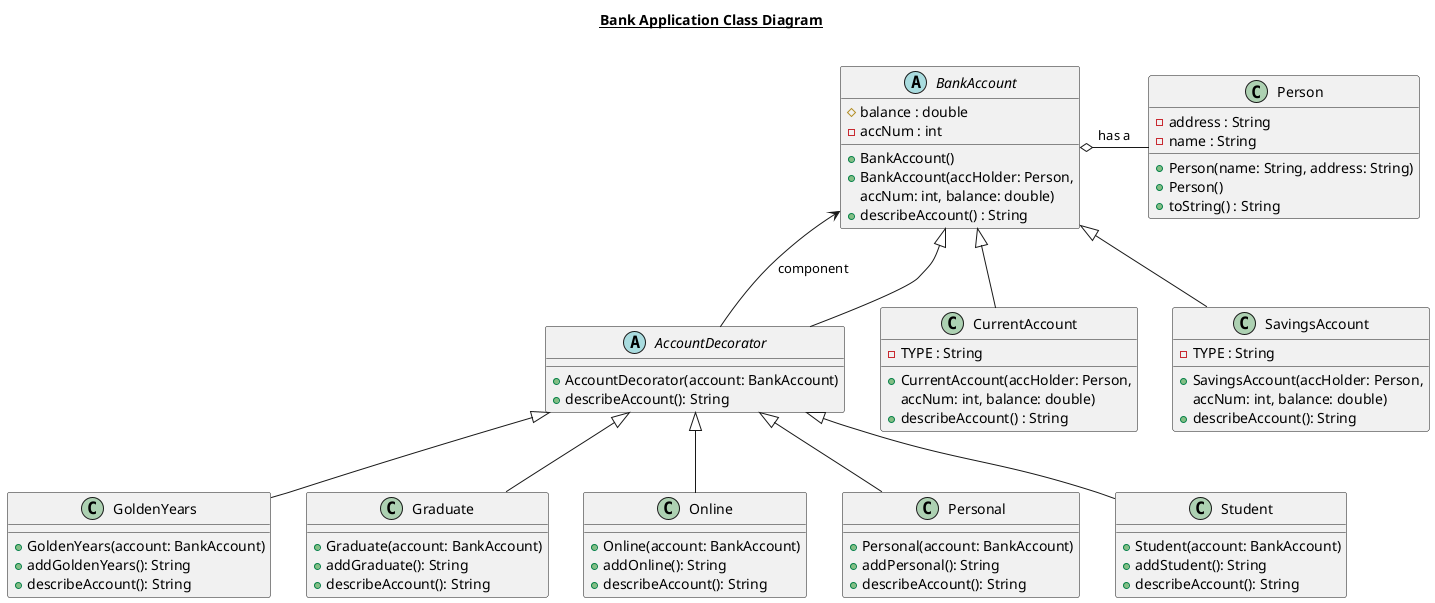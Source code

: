 @startuml

title __Bank Application Class Diagram__\n

abstract class AccountDecorator {
    + AccountDecorator(account: BankAccount)
    + describeAccount(): String
}

abstract class BankAccount {
    # balance : double
    - accNum : int
    + BankAccount()
    + BankAccount(accHolder: Person,
    accNum: int, balance: double)
    + describeAccount() : String
 }

 class CurrentAccount {
    - TYPE : String
    + CurrentAccount(accHolder: Person,
    accNum: int, balance: double)
    + describeAccount() : String
 }

 class GoldenYears {
    + GoldenYears(account: BankAccount)
    + addGoldenYears(): String
    + describeAccount(): String
 }

 class Graduate {
    + Graduate(account: BankAccount)
    + addGraduate(): String
    + describeAccount(): String
 }

 class Online {
    + Online(account: BankAccount)
    + addOnline(): String
    + describeAccount(): String
 }

 class Person {
    - address : String
    - name : String
    + Person(name: String, address: String)
    + Person()
    + toString() : String
 }

 class Personal {
    + Personal(account: BankAccount)
    + addPersonal(): String
    + describeAccount(): String
 }

 class SavingsAccount {
    - TYPE : String
    + SavingsAccount(accHolder: Person,
    accNum: int, balance: double)
    + describeAccount(): String
 }

 class Student {
    + Student(account: BankAccount)
    + addStudent(): String
    + describeAccount(): String
}

  BankAccount o-right- Person : has a
  BankAccount <-- AccountDecorator : component\t\t\t
  AccountDecorator -up-|> BankAccount
  CurrentAccount -up-|> BankAccount
  SavingsAccount -up-|> BankAccount
  GoldenYears -up-|> AccountDecorator
  Graduate -up-|> AccountDecorator
  Online -up-|> AccountDecorator
  Personal -up-|> AccountDecorator
  Student -up-|> AccountDecorator

@enduml
